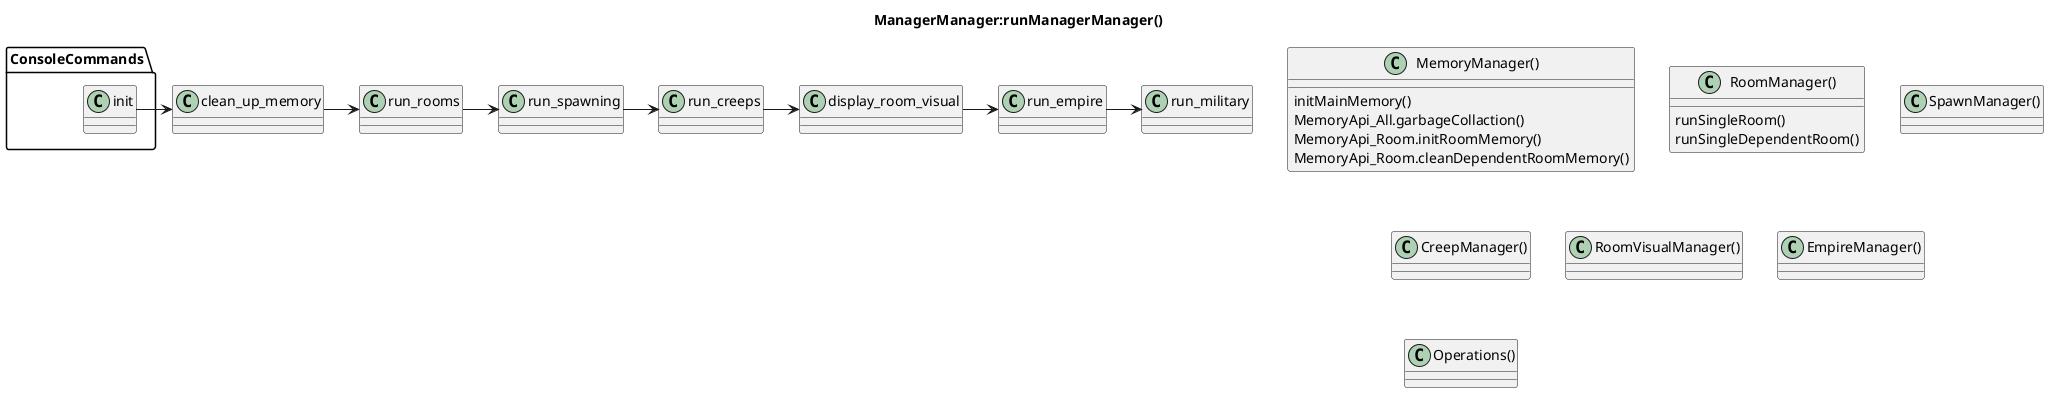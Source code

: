 @startuml ManagerManager.png

title ManagerManager:runManagerManager()

class MemoryManager(){
    initMainMemory()
    MemoryApi_All.garbageCollaction()
    MemoryApi_Room.initRoomMemory()
    MemoryApi_Room.cleanDependentRoomMemory()
}
class RoomManager(){
    runSingleRoom()
    runSingleDependentRoom()
}

class SpawnManager(){

}
class CreepManager(){

}
class RoomVisualManager(){

}

class EmpireManager(){

}

class Operations(){

}

ConsoleCommands.init -> clean_up_memory
clean_up_memory -> run_rooms
run_rooms -> run_spawning
run_spawning -> run_creeps
run_creeps -> display_room_visual
display_room_visual -> run_empire
run_empire -> run_military


@enduml
